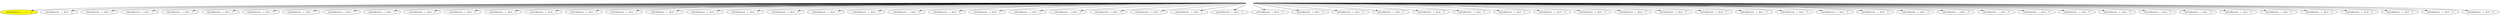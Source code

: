 diGraph G {
v0[shape=none label="."]
v62 [label="eaEtaAbstract (_, _)  = ... ??"style=filled fillcolor=yellow]
v61 [label="eaEtaAbstract   (_, ALet... ??"]
v60 [label="eaEtaAbstract   (_, ALet... ??"]
v59 [label="eaEtaAbstract   (_, ALet... ??"]
v58 [label="eaEtaAbstract   (_, ALet... ??"]
v57 [label="eaEtaAbstract   (_, ALet... ??"]
v56 [label="eaEtaAbstract   (_, ALet... ??"]
v55 [label="eaEtaAbstract   (_, ALet... ??"]
v54 [label="eaEtaAbstract   (_, ALet... ??"]
v53 [label="eaEtaAbstract   (_, ALet... ??"]
v52 [label="eaEtaAbstract   (_, ALet... ??"]
v51 [label="eaEtaAbstract   (_, ALet... ??"]
v50 [label="eaEtaAbstract   (_, ALet... ??"]
v49 [label="eaEtaAbstract   (_, ALet... ??"]
v48 [label="eaEtaAbstract   (_, ALet... ??"]
v47 [label="eaEtaAbstract   (_, ALet... ??"]
v46 [label="eaEtaAbstract   (_, ALet... ??"]
v45 [label="eaEtaAbstract   (_, ALet... ??"]
v44 [label="eaEtaAbstract   (_, ALet... ??"]
v43 [label="eaEtaAbstract   (_, ALet... ??"]
v42 [label="eaEtaAbstract   (_, ALet... ??"]
v41 [label="eaEtaAbstract   (_, ALet... ??"]
v40 [label="eaEtaAbstract   (_, ALet... ??"]
v39 [label="eaEtaAbstract   (_, ALet... ??"]
v38 [label="eaEtaAbstract   (_, ALet... ??"]
v37 [label="eaEtaAbstract   (_, ALet... ??"]
v36 [label="eaEtaAbstract   (_, ALet... ??"]
v35 [label="eaEtaAbstract   (_, ALet... ??"]
v34 [label="eaEtaAbstract   (_, ALet... ??"]
v33 [label="eaEtaAbstract   (_, ALet... ??"]
v32 [label="eaEtaAbstract   (_, ALet... ??"]
v31 [label="eaEtaAbstract   (_, ALet... ??"]
v30 [label="eaEtaAbstract   (_, ALet... ??"]
v29 [label="eaEtaAbstract   (_, ALet... ??"]
v28 [label="eaEtaAbstract   (_, ALet... ??"]
v27 [label="eaEtaAbstract   (_, ALet... ??"]
v26 [label="eaEtaAbstract   (_, ALet... ??"]
v25 [label="eaEtaAbstract   (_, ALet... ??"]
v24 [label="eaEtaAbstract   (_, ALet... ??"]
v23 [label="eaEtaAbstract   (_, ALet... ??"]
v22 [label="eaEtaAbstract   (_, ALet... ??"]
v21 [label="eaEtaAbstract   (_, ALet... ??"]
v20 [label="eaEtaAbstract   (_, ALet... ??"]
v19 [label="eaEtaAbstract   (_, ALet... ??"]
v18 [label="eaEtaAbstract   (_, ALet... ??"]
v17 [label="eaEtaAbstract   (_, ALet... ??"]
v16 [label="eaEtaAbstract   (_, ALet... ??"]
v15 [label="eaEtaAbstract   (_, ALet... ??"]
v14 [label="eaEtaAbstract   (_, ALet... ??"]
v13 [label="eaEtaAbstract   (_, ALet... ??"]
v12 [label="eaEtaAbstract   (_, ALet... ??"]
v11 [label="eaEtaAbstract   (_, ALet... ??"]
v10 [label="eaEtaAbstract   (_, ALet... ??"]
v9 [label="eaEtaAbstract   (_, ALet... ??"]
v8 [label="eaEtaAbstract   (_, ALet... ??"]
v7 [label="eaEtaAbstract   (_, ALet... ??"]
v6 [label="eaEtaAbstract   (_, ALet... ??"]
v5 [label="eaEtaAbstract   (_, ALet... ??"]
v4 [label="eaEtaAbstract   (_, ALet... ??"]
v3 [label="eaEtaAbstract   (_, ALet... ??"]
v2 [label="eaEtaAbstract   (_, ALet... ??"]
v1 [label="eaEtaAbstract   (_, ALet... ??"]
v0[shape=none label="."]
v0 -> v1 [label=""]
v0 -> v2 [label=""]
v0 -> v3 [label=""]
v0 -> v4 [label=""]
v0 -> v5 [label=""]
v0 -> v6 [label=""]
v0 -> v7 [label=""]
v0 -> v8 [label=""]
v0 -> v9 [label=""]
v0 -> v10 [label=""]
v0 -> v11 [label=""]
v0 -> v12 [label=""]
v0 -> v13 [label=""]
v0 -> v14 [label=""]
v0 -> v15 [label=""]
v0 -> v16 [label=""]
v0 -> v17 [label=""]
v0 -> v18 [label=""]
v0 -> v19 [label=""]
v0 -> v20 [label=""]
v0 -> v21 [label=""]
v0 -> v22 [label=""]
v0 -> v23 [label=""]
v0 -> v24 [label=""]
v0 -> v25 [label=""]
v0 -> v26 [label=""]
v0 -> v27 [label=""]
v0 -> v28 [label=""]
v0 -> v29 [label=""]
v0 -> v30 [label=""]
v0 -> v31 [label=""]
v0 -> v32 [label=""]
v0 -> v33 [label=""]
v0 -> v34 [label=""]
v0 -> v35 [label=""]
v0 -> v36 [label=""]
v0 -> v37 [label=""]
v0 -> v38 [label=""]
v0 -> v39 [label=""]
v0 -> v40 [label=""]
v0 -> v41 [label=""]
v0 -> v42 [label=""]
v0 -> v43 [label=""]
v0 -> v44 [label=""]
v0 -> v45 [label=""]
v0 -> v46 [label=""]
v0 -> v47 [label=""]
v0 -> v48 [label=""]
v0 -> v49 [label=""]
v0 -> v50 [label=""]
v0 -> v51 [label=""]
v0 -> v52 [label=""]
v0 -> v53 [label=""]
v0 -> v54 [label=""]
v0 -> v55 [label=""]
v0 -> v56 [label=""]
v0 -> v57 [label=""]
v0 -> v58 [label=""]
v0 -> v59 [label=""]
v0 -> v60 [label=""]
v0 -> v61 [label=""]
v0 -> v62 [label=""]
}
